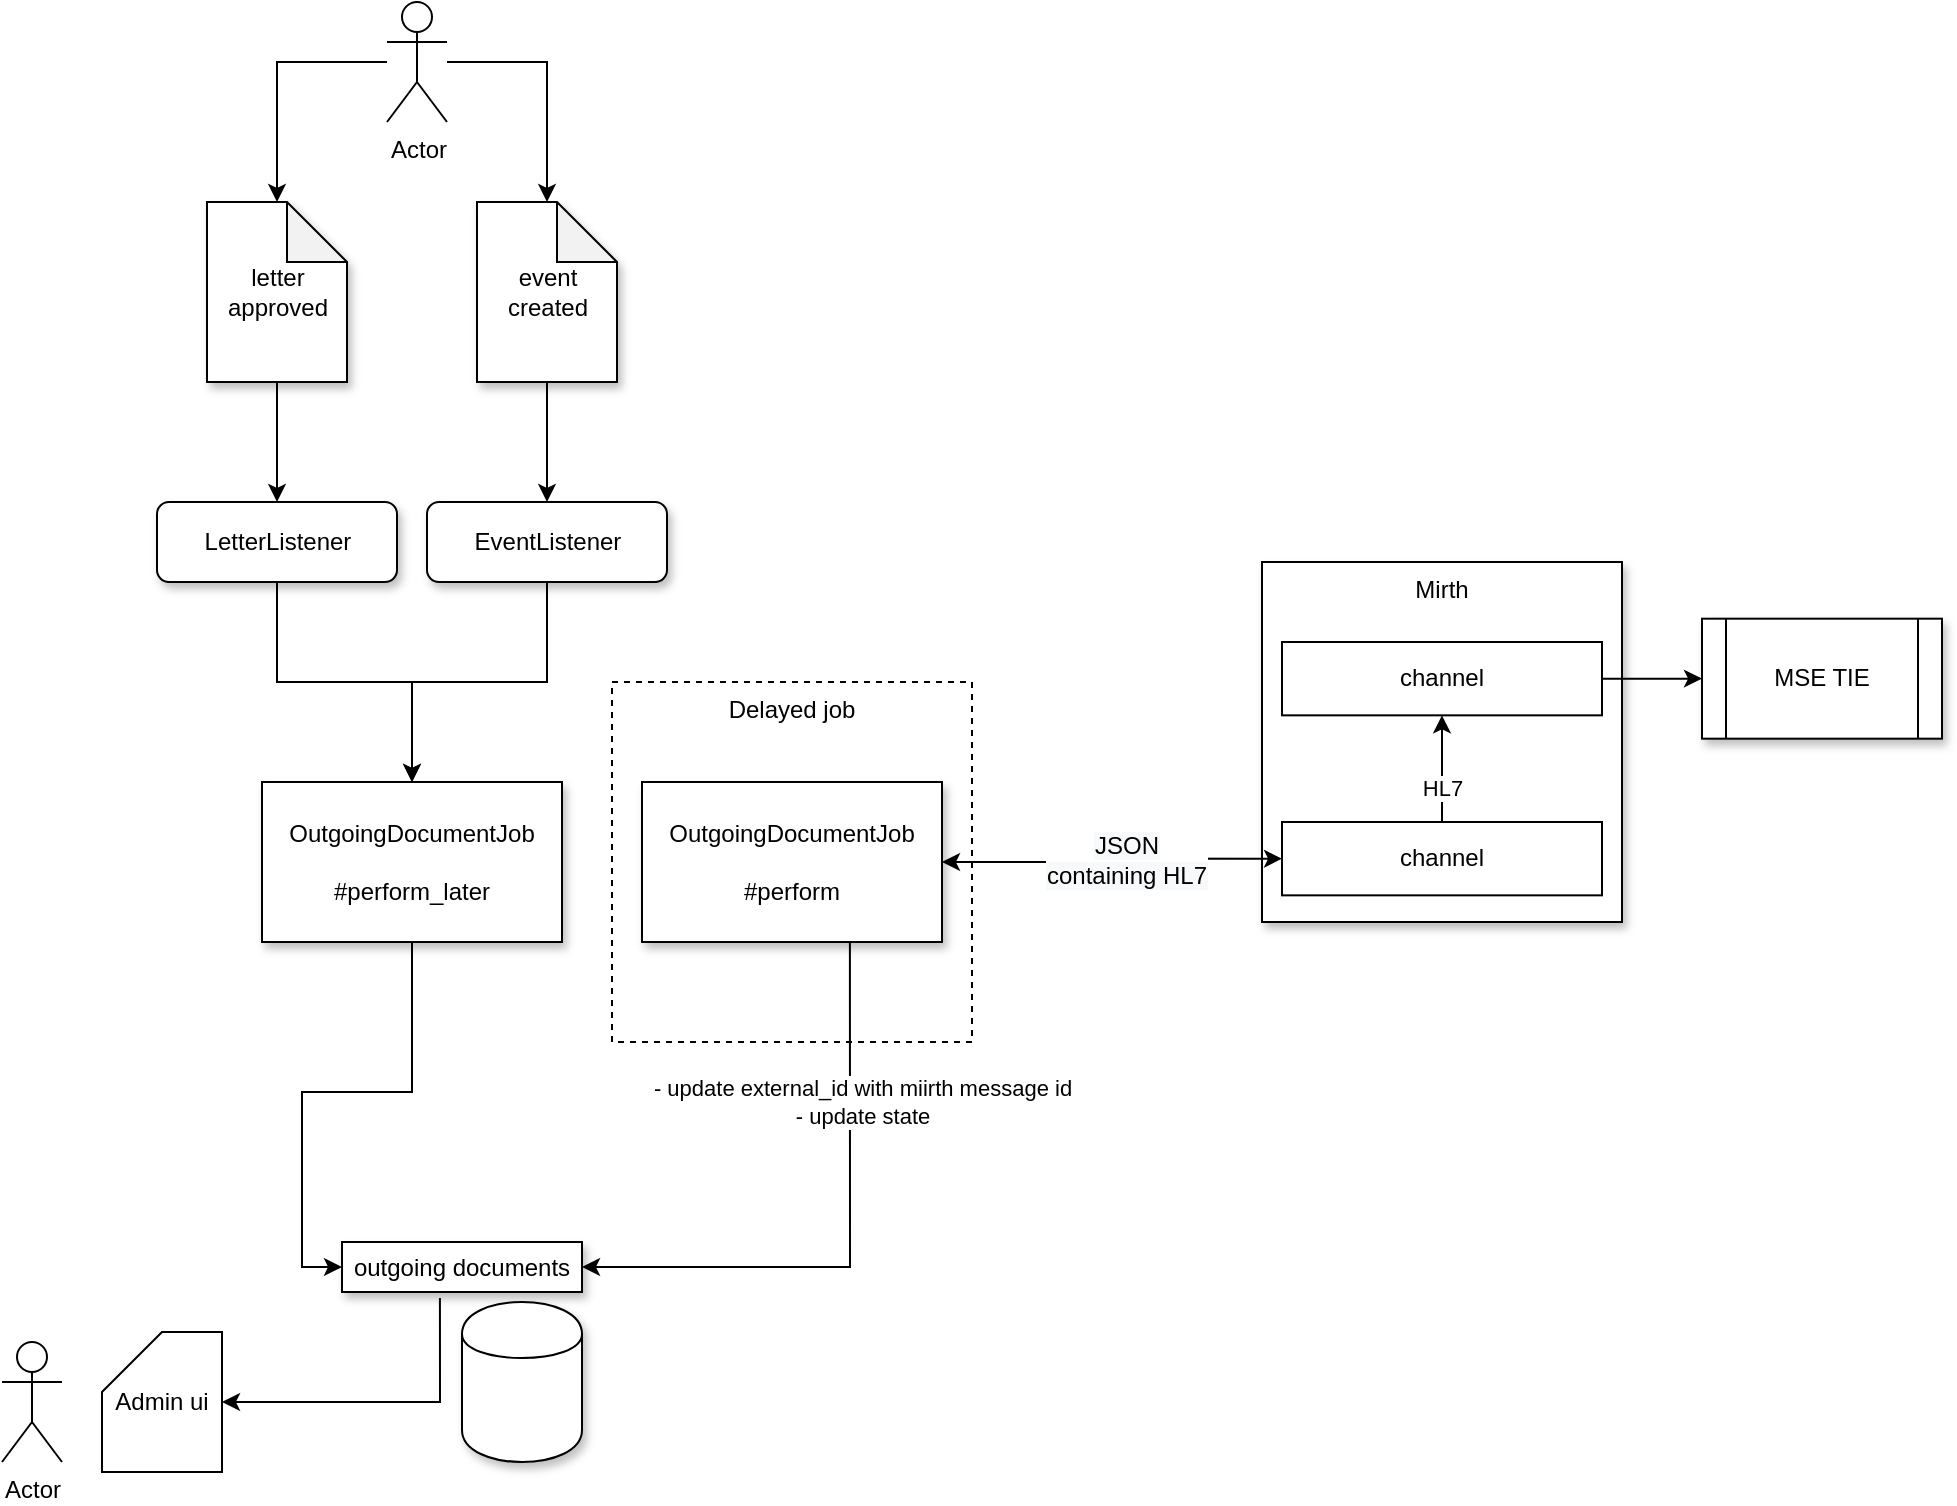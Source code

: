 <mxfile version="13.0.3" type="device"><diagram id="xJ9EHZDnsGSZNeuv0POv" name="Page-1"><mxGraphModel dx="1102" dy="1000" grid="1" gridSize="10" guides="1" tooltips="1" connect="1" arrows="1" fold="1" page="1" pageScale="1" pageWidth="1654" pageHeight="1169" math="0" shadow="0"><root><mxCell id="0"/><mxCell id="1" parent="0"/><mxCell id="lgHMQkS9UkEoY_rH5bGI-53" value="" style="group" vertex="1" connectable="0" parent="1"><mxGeometry x="680" y="340" width="180" height="180" as="geometry"/></mxCell><mxCell id="lgHMQkS9UkEoY_rH5bGI-2" value="Mirth" style="whiteSpace=wrap;html=1;aspect=fixed;verticalAlign=top;shadow=1;" vertex="1" parent="lgHMQkS9UkEoY_rH5bGI-53"><mxGeometry width="180" height="180" as="geometry"/></mxCell><mxCell id="lgHMQkS9UkEoY_rH5bGI-5" value="channel" style="rounded=0;whiteSpace=wrap;html=1;" vertex="1" parent="lgHMQkS9UkEoY_rH5bGI-53"><mxGeometry x="10" y="130" width="160" height="36.67" as="geometry"/></mxCell><mxCell id="lgHMQkS9UkEoY_rH5bGI-57" value="channel" style="rounded=0;whiteSpace=wrap;html=1;" vertex="1" parent="lgHMQkS9UkEoY_rH5bGI-53"><mxGeometry x="10" y="40" width="160" height="36.67" as="geometry"/></mxCell><mxCell id="lgHMQkS9UkEoY_rH5bGI-54" style="edgeStyle=orthogonalEdgeStyle;rounded=0;orthogonalLoop=1;jettySize=auto;html=1;startArrow=none;startFill=0;endArrow=classic;endFill=1;entryX=0.5;entryY=1;entryDx=0;entryDy=0;" edge="1" parent="lgHMQkS9UkEoY_rH5bGI-53" source="lgHMQkS9UkEoY_rH5bGI-5" target="lgHMQkS9UkEoY_rH5bGI-57"><mxGeometry relative="1" as="geometry"><mxPoint x="90" y="90" as="targetPoint"/></mxGeometry></mxCell><mxCell id="lgHMQkS9UkEoY_rH5bGI-59" value="HL7" style="edgeLabel;html=1;align=center;verticalAlign=middle;resizable=0;points=[];" vertex="1" connectable="0" parent="lgHMQkS9UkEoY_rH5bGI-54"><mxGeometry x="-0.341" relative="1" as="geometry"><mxPoint as="offset"/></mxGeometry></mxCell><mxCell id="lgHMQkS9UkEoY_rH5bGI-43" value="Delayed job" style="whiteSpace=wrap;html=1;aspect=fixed;shadow=0;dashed=1;verticalAlign=top;" vertex="1" parent="1"><mxGeometry x="355" y="400" width="180" height="180" as="geometry"/></mxCell><mxCell id="lgHMQkS9UkEoY_rH5bGI-1" value="outgoing documents" style="rounded=0;whiteSpace=wrap;html=1;shadow=1;" vertex="1" parent="1"><mxGeometry x="220" y="680" width="120" height="25" as="geometry"/></mxCell><mxCell id="lgHMQkS9UkEoY_rH5bGI-3" value="" style="shape=cylinder;whiteSpace=wrap;html=1;boundedLbl=1;backgroundOutline=1;shadow=1;" vertex="1" parent="1"><mxGeometry x="280" y="710" width="60" height="80" as="geometry"/></mxCell><mxCell id="lgHMQkS9UkEoY_rH5bGI-7" value="MSE TIE" style="shape=process;whiteSpace=wrap;html=1;backgroundOutline=1;shadow=1;" vertex="1" parent="1"><mxGeometry x="900" y="368.34" width="120" height="60" as="geometry"/></mxCell><mxCell id="lgHMQkS9UkEoY_rH5bGI-18" style="edgeStyle=orthogonalEdgeStyle;rounded=0;orthogonalLoop=1;jettySize=auto;html=1;entryX=0.5;entryY=0;entryDx=0;entryDy=0;" edge="1" parent="1" source="lgHMQkS9UkEoY_rH5bGI-11" target="lgHMQkS9UkEoY_rH5bGI-17"><mxGeometry relative="1" as="geometry"><mxPoint x="220" y="480" as="targetPoint"/></mxGeometry></mxCell><mxCell id="lgHMQkS9UkEoY_rH5bGI-11" value="LetterListener" style="rounded=1;whiteSpace=wrap;html=1;shadow=1;" vertex="1" parent="1"><mxGeometry x="127.5" y="310" width="120" height="40" as="geometry"/></mxCell><mxCell id="lgHMQkS9UkEoY_rH5bGI-15" style="edgeStyle=orthogonalEdgeStyle;rounded=0;orthogonalLoop=1;jettySize=auto;html=1;" edge="1" parent="1" source="lgHMQkS9UkEoY_rH5bGI-12" target="lgHMQkS9UkEoY_rH5bGI-11"><mxGeometry relative="1" as="geometry"/></mxCell><mxCell id="lgHMQkS9UkEoY_rH5bGI-12" value="letter&lt;br&gt;approved" style="shape=note;whiteSpace=wrap;html=1;backgroundOutline=1;darkOpacity=0.05;shadow=1;" vertex="1" parent="1"><mxGeometry x="152.5" y="160" width="70" height="90" as="geometry"/></mxCell><mxCell id="lgHMQkS9UkEoY_rH5bGI-14" style="edgeStyle=orthogonalEdgeStyle;rounded=0;orthogonalLoop=1;jettySize=auto;html=1;" edge="1" parent="1" source="lgHMQkS9UkEoY_rH5bGI-13" target="lgHMQkS9UkEoY_rH5bGI-12"><mxGeometry relative="1" as="geometry"/></mxCell><mxCell id="lgHMQkS9UkEoY_rH5bGI-41" style="edgeStyle=orthogonalEdgeStyle;rounded=0;orthogonalLoop=1;jettySize=auto;html=1;startArrow=none;startFill=0;endArrow=classic;endFill=1;" edge="1" parent="1" source="lgHMQkS9UkEoY_rH5bGI-13" target="lgHMQkS9UkEoY_rH5bGI-35"><mxGeometry relative="1" as="geometry"/></mxCell><mxCell id="lgHMQkS9UkEoY_rH5bGI-13" value="Actor" style="shape=umlActor;verticalLabelPosition=bottom;labelBackgroundColor=#ffffff;verticalAlign=top;html=1;outlineConnect=0;shadow=0;" vertex="1" parent="1"><mxGeometry x="242.5" y="60" width="30" height="60" as="geometry"/></mxCell><mxCell id="lgHMQkS9UkEoY_rH5bGI-42" style="edgeStyle=orthogonalEdgeStyle;rounded=0;orthogonalLoop=1;jettySize=auto;html=1;entryX=0;entryY=0.5;entryDx=0;entryDy=0;startArrow=none;startFill=0;endArrow=classic;endFill=1;" edge="1" parent="1" source="lgHMQkS9UkEoY_rH5bGI-17" target="lgHMQkS9UkEoY_rH5bGI-1"><mxGeometry relative="1" as="geometry"/></mxCell><mxCell id="lgHMQkS9UkEoY_rH5bGI-17" value="OutgoingDocumentJob&lt;br&gt;&lt;br&gt;#perform_later" style="rounded=0;whiteSpace=wrap;html=1;shadow=1;" vertex="1" parent="1"><mxGeometry x="180" y="450" width="150" height="80" as="geometry"/></mxCell><mxCell id="lgHMQkS9UkEoY_rH5bGI-20" value="OutgoingDocumentJob&lt;br&gt;&lt;br&gt;#perform" style="rounded=0;whiteSpace=wrap;html=1;shadow=1;" vertex="1" parent="1"><mxGeometry x="370" y="450" width="150" height="80" as="geometry"/></mxCell><mxCell id="lgHMQkS9UkEoY_rH5bGI-46" style="edgeStyle=orthogonalEdgeStyle;rounded=0;orthogonalLoop=1;jettySize=auto;html=1;entryX=0.408;entryY=1.12;entryDx=0;entryDy=0;entryPerimeter=0;startArrow=classic;startFill=1;endArrow=none;endFill=0;" edge="1" parent="1" source="lgHMQkS9UkEoY_rH5bGI-27" target="lgHMQkS9UkEoY_rH5bGI-1"><mxGeometry relative="1" as="geometry"/></mxCell><mxCell id="lgHMQkS9UkEoY_rH5bGI-27" value="Admin ui" style="shape=card;whiteSpace=wrap;html=1;shadow=0;" vertex="1" parent="1"><mxGeometry x="100" y="725" width="60" height="70" as="geometry"/></mxCell><mxCell id="lgHMQkS9UkEoY_rH5bGI-33" value="- update external_id with miirth message id&lt;br&gt;- update state" style="edgeStyle=orthogonalEdgeStyle;rounded=0;orthogonalLoop=1;jettySize=auto;html=1;entryX=1;entryY=0.5;entryDx=0;entryDy=0;exitX=0.693;exitY=1;exitDx=0;exitDy=0;exitPerimeter=0;" edge="1" parent="1" source="lgHMQkS9UkEoY_rH5bGI-20" target="lgHMQkS9UkEoY_rH5bGI-1"><mxGeometry x="-0.46" y="6" relative="1" as="geometry"><mxPoint as="offset"/></mxGeometry></mxCell><mxCell id="lgHMQkS9UkEoY_rH5bGI-38" style="edgeStyle=orthogonalEdgeStyle;rounded=0;orthogonalLoop=1;jettySize=auto;html=1;startArrow=none;startFill=0;endArrow=classic;endFill=1;" edge="1" parent="1" source="lgHMQkS9UkEoY_rH5bGI-35" target="lgHMQkS9UkEoY_rH5bGI-37"><mxGeometry relative="1" as="geometry"/></mxCell><mxCell id="lgHMQkS9UkEoY_rH5bGI-35" value="event created" style="shape=note;whiteSpace=wrap;html=1;backgroundOutline=1;darkOpacity=0.05;shadow=1;" vertex="1" parent="1"><mxGeometry x="287.5" y="160" width="70" height="90" as="geometry"/></mxCell><mxCell id="lgHMQkS9UkEoY_rH5bGI-39" style="edgeStyle=orthogonalEdgeStyle;rounded=0;orthogonalLoop=1;jettySize=auto;html=1;entryX=0.5;entryY=0;entryDx=0;entryDy=0;startArrow=none;startFill=0;endArrow=classic;endFill=1;" edge="1" parent="1" source="lgHMQkS9UkEoY_rH5bGI-37" target="lgHMQkS9UkEoY_rH5bGI-17"><mxGeometry relative="1" as="geometry"/></mxCell><mxCell id="lgHMQkS9UkEoY_rH5bGI-37" value="EventListener" style="rounded=1;whiteSpace=wrap;html=1;shadow=1;" vertex="1" parent="1"><mxGeometry x="262.5" y="310" width="120" height="40" as="geometry"/></mxCell><mxCell id="lgHMQkS9UkEoY_rH5bGI-44" value="Actor" style="shape=umlActor;verticalLabelPosition=bottom;labelBackgroundColor=#ffffff;verticalAlign=top;html=1;outlineConnect=0;shadow=0;" vertex="1" parent="1"><mxGeometry x="50" y="730" width="30" height="60" as="geometry"/></mxCell><mxCell id="lgHMQkS9UkEoY_rH5bGI-23" style="edgeStyle=orthogonalEdgeStyle;rounded=0;orthogonalLoop=1;jettySize=auto;html=1;entryX=0;entryY=0.5;entryDx=0;entryDy=0;endArrow=classic;endFill=1;startArrow=classic;startFill=1;" edge="1" parent="1" source="lgHMQkS9UkEoY_rH5bGI-20" target="lgHMQkS9UkEoY_rH5bGI-5"><mxGeometry relative="1" as="geometry"/></mxCell><mxCell id="lgHMQkS9UkEoY_rH5bGI-48" value="&lt;span style=&quot;font-size: 12px ; background-color: rgb(248 , 249 , 250)&quot;&gt;JSON&lt;br&gt;containing HL7&lt;/span&gt;" style="edgeLabel;html=1;align=center;verticalAlign=middle;resizable=0;points=[];" vertex="1" connectable="0" parent="lgHMQkS9UkEoY_rH5bGI-23"><mxGeometry x="0.549" y="-2" relative="1" as="geometry"><mxPoint x="-40" y="-2" as="offset"/></mxGeometry></mxCell><mxCell id="lgHMQkS9UkEoY_rH5bGI-58" style="edgeStyle=orthogonalEdgeStyle;rounded=0;orthogonalLoop=1;jettySize=auto;html=1;startArrow=none;startFill=0;endArrow=classic;endFill=1;" edge="1" parent="1" source="lgHMQkS9UkEoY_rH5bGI-57" target="lgHMQkS9UkEoY_rH5bGI-7"><mxGeometry relative="1" as="geometry"/></mxCell></root></mxGraphModel></diagram></mxfile>